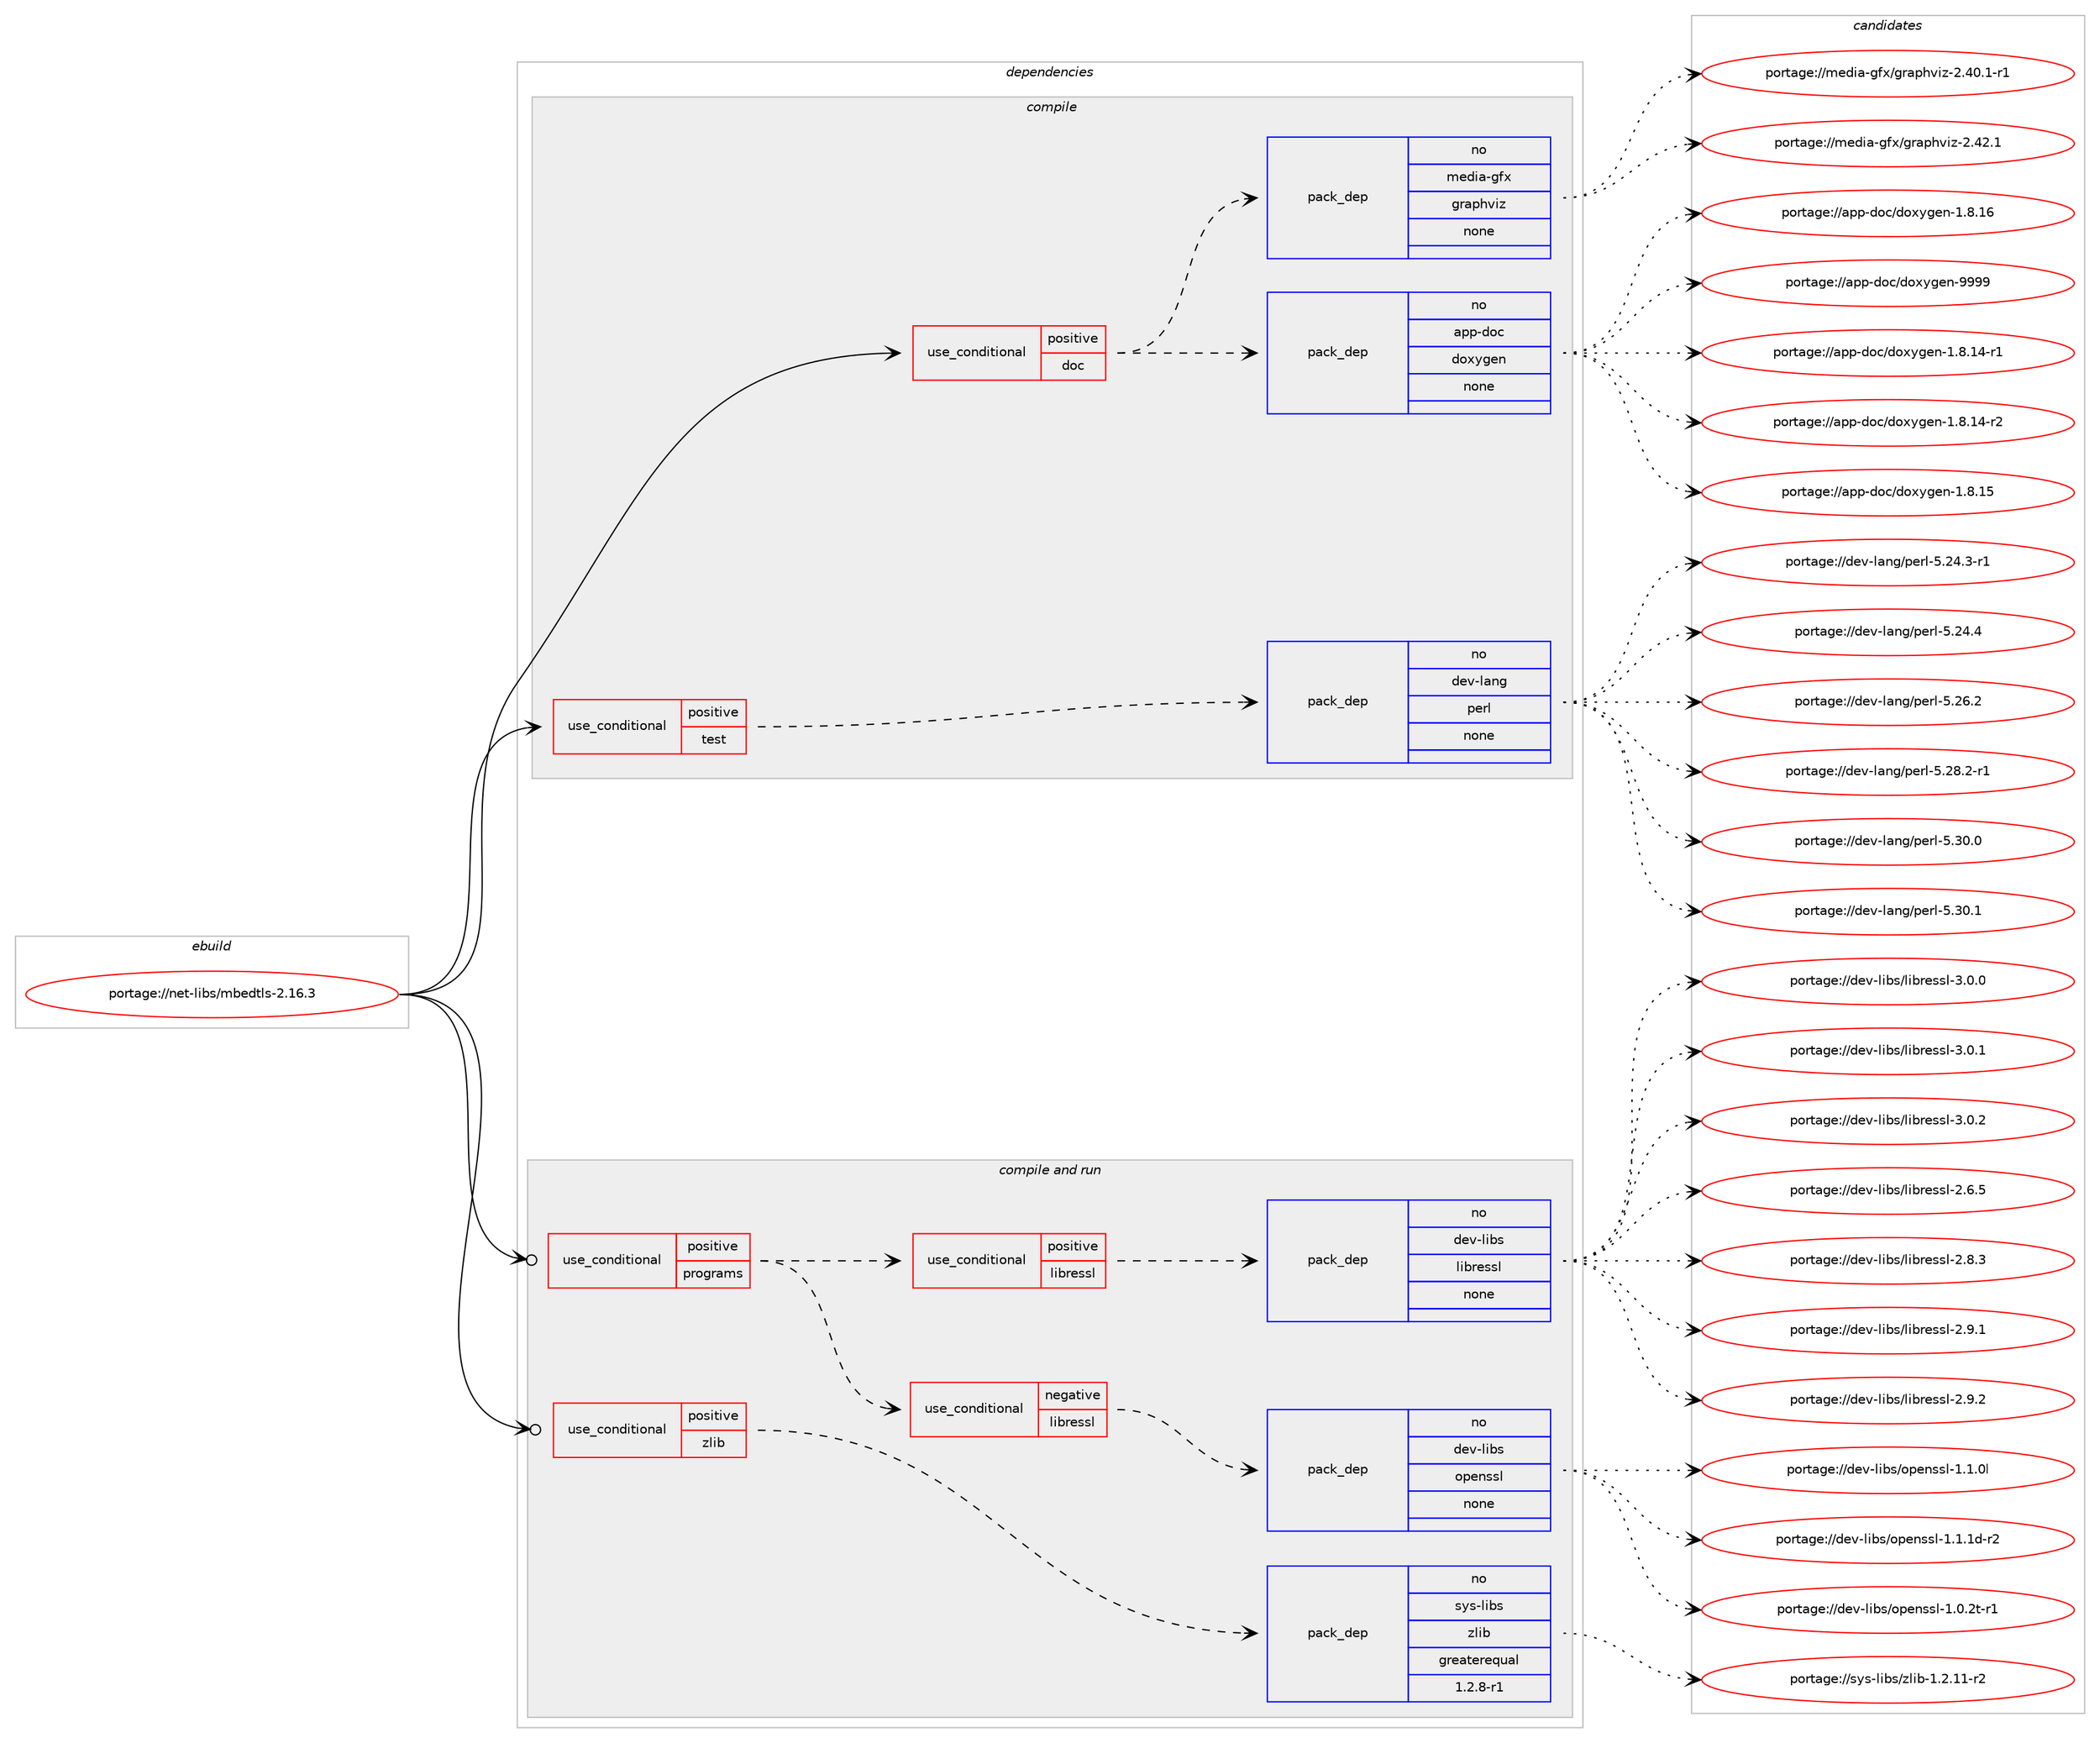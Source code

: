 digraph prolog {

# *************
# Graph options
# *************

newrank=true;
concentrate=true;
compound=true;
graph [rankdir=LR,fontname=Helvetica,fontsize=10,ranksep=1.5];#, ranksep=2.5, nodesep=0.2];
edge  [arrowhead=vee];
node  [fontname=Helvetica,fontsize=10];

# **********
# The ebuild
# **********

subgraph cluster_leftcol {
color=gray;
rank=same;
label=<<i>ebuild</i>>;
id [label="portage://net-libs/mbedtls-2.16.3", color=red, width=4, href="../net-libs/mbedtls-2.16.3.svg"];
}

# ****************
# The dependencies
# ****************

subgraph cluster_midcol {
color=gray;
label=<<i>dependencies</i>>;
subgraph cluster_compile {
fillcolor="#eeeeee";
style=filled;
label=<<i>compile</i>>;
subgraph cond90269 {
dependency360871 [label=<<TABLE BORDER="0" CELLBORDER="1" CELLSPACING="0" CELLPADDING="4"><TR><TD ROWSPAN="3" CELLPADDING="10">use_conditional</TD></TR><TR><TD>positive</TD></TR><TR><TD>doc</TD></TR></TABLE>>, shape=none, color=red];
subgraph pack264600 {
dependency360872 [label=<<TABLE BORDER="0" CELLBORDER="1" CELLSPACING="0" CELLPADDING="4" WIDTH="220"><TR><TD ROWSPAN="6" CELLPADDING="30">pack_dep</TD></TR><TR><TD WIDTH="110">no</TD></TR><TR><TD>app-doc</TD></TR><TR><TD>doxygen</TD></TR><TR><TD>none</TD></TR><TR><TD></TD></TR></TABLE>>, shape=none, color=blue];
}
dependency360871:e -> dependency360872:w [weight=20,style="dashed",arrowhead="vee"];
subgraph pack264601 {
dependency360873 [label=<<TABLE BORDER="0" CELLBORDER="1" CELLSPACING="0" CELLPADDING="4" WIDTH="220"><TR><TD ROWSPAN="6" CELLPADDING="30">pack_dep</TD></TR><TR><TD WIDTH="110">no</TD></TR><TR><TD>media-gfx</TD></TR><TR><TD>graphviz</TD></TR><TR><TD>none</TD></TR><TR><TD></TD></TR></TABLE>>, shape=none, color=blue];
}
dependency360871:e -> dependency360873:w [weight=20,style="dashed",arrowhead="vee"];
}
id:e -> dependency360871:w [weight=20,style="solid",arrowhead="vee"];
subgraph cond90270 {
dependency360874 [label=<<TABLE BORDER="0" CELLBORDER="1" CELLSPACING="0" CELLPADDING="4"><TR><TD ROWSPAN="3" CELLPADDING="10">use_conditional</TD></TR><TR><TD>positive</TD></TR><TR><TD>test</TD></TR></TABLE>>, shape=none, color=red];
subgraph pack264602 {
dependency360875 [label=<<TABLE BORDER="0" CELLBORDER="1" CELLSPACING="0" CELLPADDING="4" WIDTH="220"><TR><TD ROWSPAN="6" CELLPADDING="30">pack_dep</TD></TR><TR><TD WIDTH="110">no</TD></TR><TR><TD>dev-lang</TD></TR><TR><TD>perl</TD></TR><TR><TD>none</TD></TR><TR><TD></TD></TR></TABLE>>, shape=none, color=blue];
}
dependency360874:e -> dependency360875:w [weight=20,style="dashed",arrowhead="vee"];
}
id:e -> dependency360874:w [weight=20,style="solid",arrowhead="vee"];
}
subgraph cluster_compileandrun {
fillcolor="#eeeeee";
style=filled;
label=<<i>compile and run</i>>;
subgraph cond90271 {
dependency360876 [label=<<TABLE BORDER="0" CELLBORDER="1" CELLSPACING="0" CELLPADDING="4"><TR><TD ROWSPAN="3" CELLPADDING="10">use_conditional</TD></TR><TR><TD>positive</TD></TR><TR><TD>programs</TD></TR></TABLE>>, shape=none, color=red];
subgraph cond90272 {
dependency360877 [label=<<TABLE BORDER="0" CELLBORDER="1" CELLSPACING="0" CELLPADDING="4"><TR><TD ROWSPAN="3" CELLPADDING="10">use_conditional</TD></TR><TR><TD>negative</TD></TR><TR><TD>libressl</TD></TR></TABLE>>, shape=none, color=red];
subgraph pack264603 {
dependency360878 [label=<<TABLE BORDER="0" CELLBORDER="1" CELLSPACING="0" CELLPADDING="4" WIDTH="220"><TR><TD ROWSPAN="6" CELLPADDING="30">pack_dep</TD></TR><TR><TD WIDTH="110">no</TD></TR><TR><TD>dev-libs</TD></TR><TR><TD>openssl</TD></TR><TR><TD>none</TD></TR><TR><TD></TD></TR></TABLE>>, shape=none, color=blue];
}
dependency360877:e -> dependency360878:w [weight=20,style="dashed",arrowhead="vee"];
}
dependency360876:e -> dependency360877:w [weight=20,style="dashed",arrowhead="vee"];
subgraph cond90273 {
dependency360879 [label=<<TABLE BORDER="0" CELLBORDER="1" CELLSPACING="0" CELLPADDING="4"><TR><TD ROWSPAN="3" CELLPADDING="10">use_conditional</TD></TR><TR><TD>positive</TD></TR><TR><TD>libressl</TD></TR></TABLE>>, shape=none, color=red];
subgraph pack264604 {
dependency360880 [label=<<TABLE BORDER="0" CELLBORDER="1" CELLSPACING="0" CELLPADDING="4" WIDTH="220"><TR><TD ROWSPAN="6" CELLPADDING="30">pack_dep</TD></TR><TR><TD WIDTH="110">no</TD></TR><TR><TD>dev-libs</TD></TR><TR><TD>libressl</TD></TR><TR><TD>none</TD></TR><TR><TD></TD></TR></TABLE>>, shape=none, color=blue];
}
dependency360879:e -> dependency360880:w [weight=20,style="dashed",arrowhead="vee"];
}
dependency360876:e -> dependency360879:w [weight=20,style="dashed",arrowhead="vee"];
}
id:e -> dependency360876:w [weight=20,style="solid",arrowhead="odotvee"];
subgraph cond90274 {
dependency360881 [label=<<TABLE BORDER="0" CELLBORDER="1" CELLSPACING="0" CELLPADDING="4"><TR><TD ROWSPAN="3" CELLPADDING="10">use_conditional</TD></TR><TR><TD>positive</TD></TR><TR><TD>zlib</TD></TR></TABLE>>, shape=none, color=red];
subgraph pack264605 {
dependency360882 [label=<<TABLE BORDER="0" CELLBORDER="1" CELLSPACING="0" CELLPADDING="4" WIDTH="220"><TR><TD ROWSPAN="6" CELLPADDING="30">pack_dep</TD></TR><TR><TD WIDTH="110">no</TD></TR><TR><TD>sys-libs</TD></TR><TR><TD>zlib</TD></TR><TR><TD>greaterequal</TD></TR><TR><TD>1.2.8-r1</TD></TR></TABLE>>, shape=none, color=blue];
}
dependency360881:e -> dependency360882:w [weight=20,style="dashed",arrowhead="vee"];
}
id:e -> dependency360881:w [weight=20,style="solid",arrowhead="odotvee"];
}
subgraph cluster_run {
fillcolor="#eeeeee";
style=filled;
label=<<i>run</i>>;
}
}

# **************
# The candidates
# **************

subgraph cluster_choices {
rank=same;
color=gray;
label=<<i>candidates</i>>;

subgraph choice264600 {
color=black;
nodesep=1;
choiceportage97112112451001119947100111120121103101110454946564649524511449 [label="portage://app-doc/doxygen-1.8.14-r1", color=red, width=4,href="../app-doc/doxygen-1.8.14-r1.svg"];
choiceportage97112112451001119947100111120121103101110454946564649524511450 [label="portage://app-doc/doxygen-1.8.14-r2", color=red, width=4,href="../app-doc/doxygen-1.8.14-r2.svg"];
choiceportage9711211245100111994710011112012110310111045494656464953 [label="portage://app-doc/doxygen-1.8.15", color=red, width=4,href="../app-doc/doxygen-1.8.15.svg"];
choiceportage9711211245100111994710011112012110310111045494656464954 [label="portage://app-doc/doxygen-1.8.16", color=red, width=4,href="../app-doc/doxygen-1.8.16.svg"];
choiceportage971121124510011199471001111201211031011104557575757 [label="portage://app-doc/doxygen-9999", color=red, width=4,href="../app-doc/doxygen-9999.svg"];
dependency360872:e -> choiceportage97112112451001119947100111120121103101110454946564649524511449:w [style=dotted,weight="100"];
dependency360872:e -> choiceportage97112112451001119947100111120121103101110454946564649524511450:w [style=dotted,weight="100"];
dependency360872:e -> choiceportage9711211245100111994710011112012110310111045494656464953:w [style=dotted,weight="100"];
dependency360872:e -> choiceportage9711211245100111994710011112012110310111045494656464954:w [style=dotted,weight="100"];
dependency360872:e -> choiceportage971121124510011199471001111201211031011104557575757:w [style=dotted,weight="100"];
}
subgraph choice264601 {
color=black;
nodesep=1;
choiceportage10910110010597451031021204710311497112104118105122455046524846494511449 [label="portage://media-gfx/graphviz-2.40.1-r1", color=red, width=4,href="../media-gfx/graphviz-2.40.1-r1.svg"];
choiceportage1091011001059745103102120471031149711210411810512245504652504649 [label="portage://media-gfx/graphviz-2.42.1", color=red, width=4,href="../media-gfx/graphviz-2.42.1.svg"];
dependency360873:e -> choiceportage10910110010597451031021204710311497112104118105122455046524846494511449:w [style=dotted,weight="100"];
dependency360873:e -> choiceportage1091011001059745103102120471031149711210411810512245504652504649:w [style=dotted,weight="100"];
}
subgraph choice264602 {
color=black;
nodesep=1;
choiceportage100101118451089711010347112101114108455346505246514511449 [label="portage://dev-lang/perl-5.24.3-r1", color=red, width=4,href="../dev-lang/perl-5.24.3-r1.svg"];
choiceportage10010111845108971101034711210111410845534650524652 [label="portage://dev-lang/perl-5.24.4", color=red, width=4,href="../dev-lang/perl-5.24.4.svg"];
choiceportage10010111845108971101034711210111410845534650544650 [label="portage://dev-lang/perl-5.26.2", color=red, width=4,href="../dev-lang/perl-5.26.2.svg"];
choiceportage100101118451089711010347112101114108455346505646504511449 [label="portage://dev-lang/perl-5.28.2-r1", color=red, width=4,href="../dev-lang/perl-5.28.2-r1.svg"];
choiceportage10010111845108971101034711210111410845534651484648 [label="portage://dev-lang/perl-5.30.0", color=red, width=4,href="../dev-lang/perl-5.30.0.svg"];
choiceportage10010111845108971101034711210111410845534651484649 [label="portage://dev-lang/perl-5.30.1", color=red, width=4,href="../dev-lang/perl-5.30.1.svg"];
dependency360875:e -> choiceportage100101118451089711010347112101114108455346505246514511449:w [style=dotted,weight="100"];
dependency360875:e -> choiceportage10010111845108971101034711210111410845534650524652:w [style=dotted,weight="100"];
dependency360875:e -> choiceportage10010111845108971101034711210111410845534650544650:w [style=dotted,weight="100"];
dependency360875:e -> choiceportage100101118451089711010347112101114108455346505646504511449:w [style=dotted,weight="100"];
dependency360875:e -> choiceportage10010111845108971101034711210111410845534651484648:w [style=dotted,weight="100"];
dependency360875:e -> choiceportage10010111845108971101034711210111410845534651484649:w [style=dotted,weight="100"];
}
subgraph choice264603 {
color=black;
nodesep=1;
choiceportage1001011184510810598115471111121011101151151084549464846501164511449 [label="portage://dev-libs/openssl-1.0.2t-r1", color=red, width=4,href="../dev-libs/openssl-1.0.2t-r1.svg"];
choiceportage100101118451081059811547111112101110115115108454946494648108 [label="portage://dev-libs/openssl-1.1.0l", color=red, width=4,href="../dev-libs/openssl-1.1.0l.svg"];
choiceportage1001011184510810598115471111121011101151151084549464946491004511450 [label="portage://dev-libs/openssl-1.1.1d-r2", color=red, width=4,href="../dev-libs/openssl-1.1.1d-r2.svg"];
dependency360878:e -> choiceportage1001011184510810598115471111121011101151151084549464846501164511449:w [style=dotted,weight="100"];
dependency360878:e -> choiceportage100101118451081059811547111112101110115115108454946494648108:w [style=dotted,weight="100"];
dependency360878:e -> choiceportage1001011184510810598115471111121011101151151084549464946491004511450:w [style=dotted,weight="100"];
}
subgraph choice264604 {
color=black;
nodesep=1;
choiceportage10010111845108105981154710810598114101115115108455046544653 [label="portage://dev-libs/libressl-2.6.5", color=red, width=4,href="../dev-libs/libressl-2.6.5.svg"];
choiceportage10010111845108105981154710810598114101115115108455046564651 [label="portage://dev-libs/libressl-2.8.3", color=red, width=4,href="../dev-libs/libressl-2.8.3.svg"];
choiceportage10010111845108105981154710810598114101115115108455046574649 [label="portage://dev-libs/libressl-2.9.1", color=red, width=4,href="../dev-libs/libressl-2.9.1.svg"];
choiceportage10010111845108105981154710810598114101115115108455046574650 [label="portage://dev-libs/libressl-2.9.2", color=red, width=4,href="../dev-libs/libressl-2.9.2.svg"];
choiceportage10010111845108105981154710810598114101115115108455146484648 [label="portage://dev-libs/libressl-3.0.0", color=red, width=4,href="../dev-libs/libressl-3.0.0.svg"];
choiceportage10010111845108105981154710810598114101115115108455146484649 [label="portage://dev-libs/libressl-3.0.1", color=red, width=4,href="../dev-libs/libressl-3.0.1.svg"];
choiceportage10010111845108105981154710810598114101115115108455146484650 [label="portage://dev-libs/libressl-3.0.2", color=red, width=4,href="../dev-libs/libressl-3.0.2.svg"];
dependency360880:e -> choiceportage10010111845108105981154710810598114101115115108455046544653:w [style=dotted,weight="100"];
dependency360880:e -> choiceportage10010111845108105981154710810598114101115115108455046564651:w [style=dotted,weight="100"];
dependency360880:e -> choiceportage10010111845108105981154710810598114101115115108455046574649:w [style=dotted,weight="100"];
dependency360880:e -> choiceportage10010111845108105981154710810598114101115115108455046574650:w [style=dotted,weight="100"];
dependency360880:e -> choiceportage10010111845108105981154710810598114101115115108455146484648:w [style=dotted,weight="100"];
dependency360880:e -> choiceportage10010111845108105981154710810598114101115115108455146484649:w [style=dotted,weight="100"];
dependency360880:e -> choiceportage10010111845108105981154710810598114101115115108455146484650:w [style=dotted,weight="100"];
}
subgraph choice264605 {
color=black;
nodesep=1;
choiceportage11512111545108105981154712210810598454946504649494511450 [label="portage://sys-libs/zlib-1.2.11-r2", color=red, width=4,href="../sys-libs/zlib-1.2.11-r2.svg"];
dependency360882:e -> choiceportage11512111545108105981154712210810598454946504649494511450:w [style=dotted,weight="100"];
}
}

}

